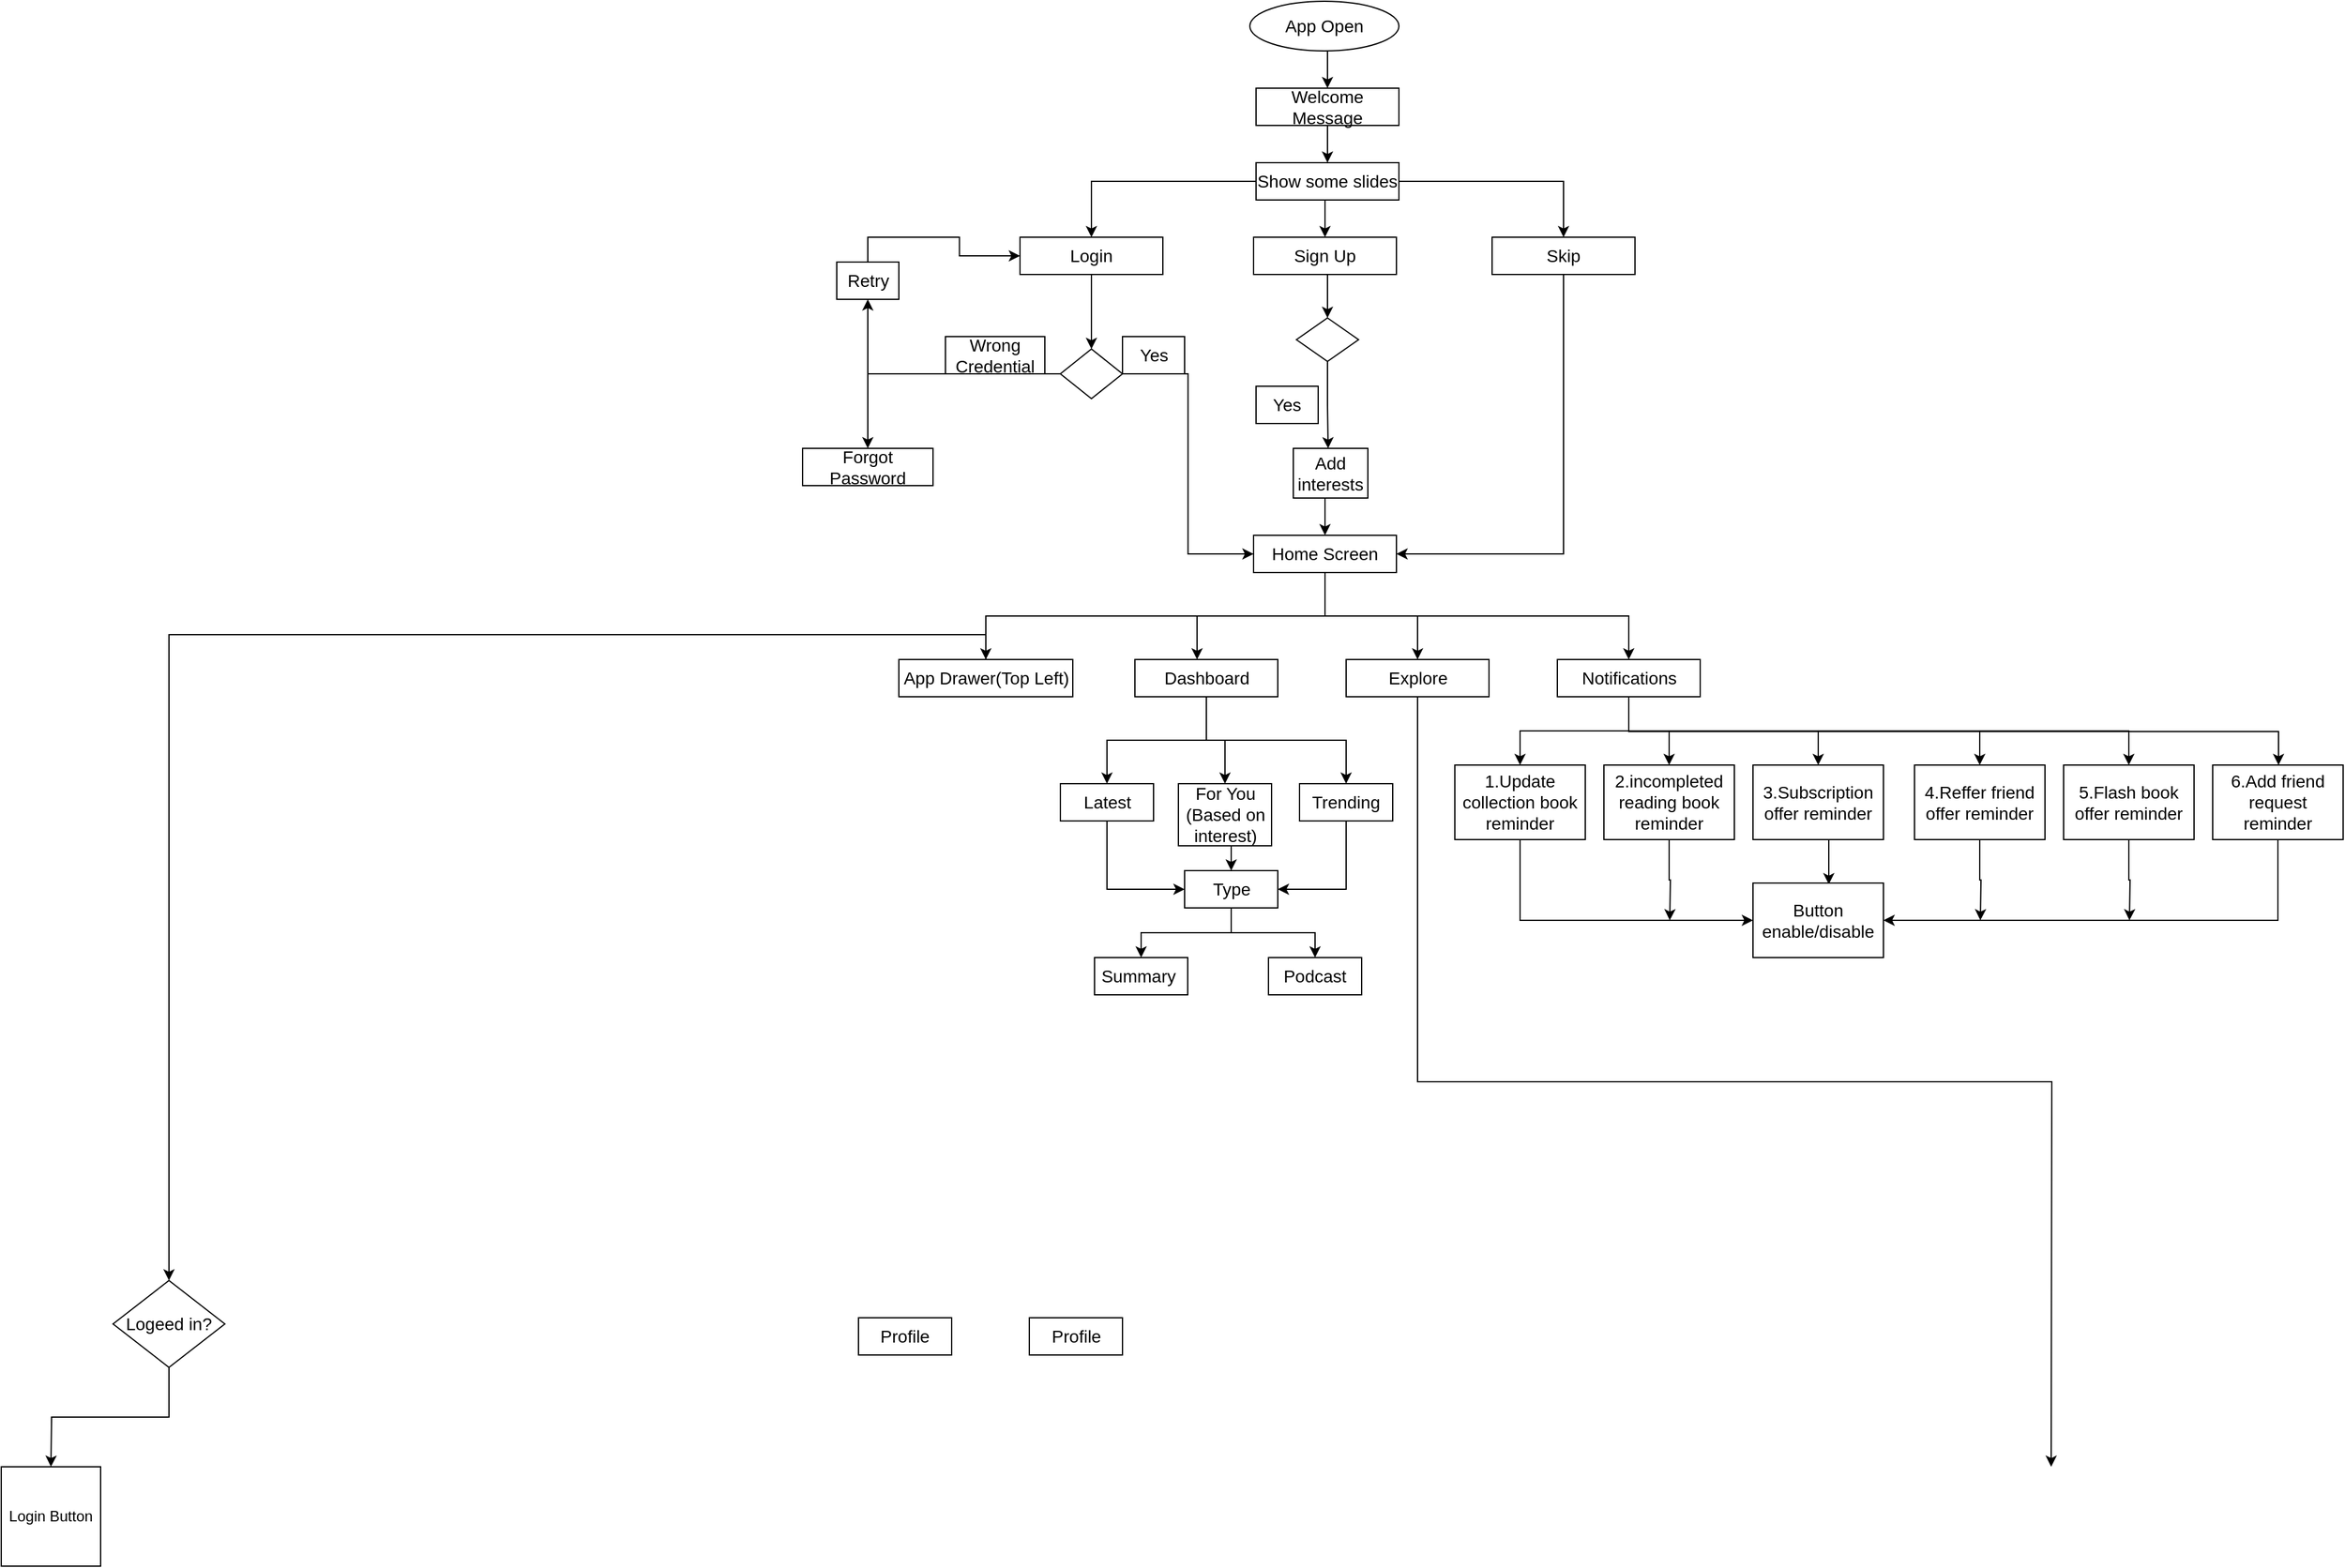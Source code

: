 <mxfile version="14.8.5" type="github">
  <diagram id="t7YS_TH_fgyImCrVqkUV" name="Page-1">
    <mxGraphModel dx="2468" dy="450" grid="1" gridSize="10" guides="1" tooltips="1" connect="1" arrows="1" fold="1" page="1" pageScale="1" pageWidth="1600" pageHeight="2000" math="0" shadow="0">
      <root>
        <mxCell id="0" />
        <mxCell id="1" parent="0" />
        <mxCell id="bzh6Z4zs26yQEtlKFoZD-1" style="edgeStyle=orthogonalEdgeStyle;rounded=0;orthogonalLoop=1;jettySize=auto;html=1;exitX=0.5;exitY=1;exitDx=0;exitDy=0;entryX=0.5;entryY=0;entryDx=0;entryDy=0;fontSize=14;" parent="1" source="bzh6Z4zs26yQEtlKFoZD-2" target="bzh6Z4zs26yQEtlKFoZD-4" edge="1">
          <mxGeometry relative="1" as="geometry" />
        </mxCell>
        <mxCell id="bzh6Z4zs26yQEtlKFoZD-2" value="&lt;font style=&quot;font-size: 14px;&quot;&gt;App Open&lt;/font&gt;" style="ellipse;whiteSpace=wrap;html=1;fontSize=14;" parent="1" vertex="1">
          <mxGeometry x="365" y="30" width="120" height="40" as="geometry" />
        </mxCell>
        <mxCell id="bzh6Z4zs26yQEtlKFoZD-3" style="edgeStyle=orthogonalEdgeStyle;rounded=0;orthogonalLoop=1;jettySize=auto;html=1;exitX=0.5;exitY=1;exitDx=0;exitDy=0;entryX=0.5;entryY=0;entryDx=0;entryDy=0;fontSize=14;" parent="1" source="bzh6Z4zs26yQEtlKFoZD-4" target="bzh6Z4zs26yQEtlKFoZD-13" edge="1">
          <mxGeometry relative="1" as="geometry" />
        </mxCell>
        <mxCell id="bzh6Z4zs26yQEtlKFoZD-4" value="Welcome Message" style="rounded=0;whiteSpace=wrap;html=1;fontSize=14;" parent="1" vertex="1">
          <mxGeometry x="370" y="100" width="115" height="30" as="geometry" />
        </mxCell>
        <mxCell id="bzh6Z4zs26yQEtlKFoZD-51" style="edgeStyle=orthogonalEdgeStyle;rounded=0;orthogonalLoop=1;jettySize=auto;html=1;exitX=0.5;exitY=1;exitDx=0;exitDy=0;entryX=0.5;entryY=0;entryDx=0;entryDy=0;" parent="1" source="bzh6Z4zs26yQEtlKFoZD-6" target="bzh6Z4zs26yQEtlKFoZD-42" edge="1">
          <mxGeometry relative="1" as="geometry" />
        </mxCell>
        <mxCell id="bzh6Z4zs26yQEtlKFoZD-6" value="Sign Up" style="rounded=0;whiteSpace=wrap;html=1;fontSize=14;" parent="1" vertex="1">
          <mxGeometry x="368" y="220" width="115" height="30" as="geometry" />
        </mxCell>
        <mxCell id="bzh6Z4zs26yQEtlKFoZD-28" style="edgeStyle=orthogonalEdgeStyle;rounded=0;orthogonalLoop=1;jettySize=auto;html=1;exitX=0.5;exitY=1;exitDx=0;exitDy=0;entryX=0.5;entryY=0;entryDx=0;entryDy=0;" parent="1" source="bzh6Z4zs26yQEtlKFoZD-8" target="bzh6Z4zs26yQEtlKFoZD-14" edge="1">
          <mxGeometry relative="1" as="geometry" />
        </mxCell>
        <mxCell id="bzh6Z4zs26yQEtlKFoZD-8" value="Login" style="rounded=0;whiteSpace=wrap;html=1;fontSize=14;" parent="1" vertex="1">
          <mxGeometry x="180" y="220" width="115" height="30" as="geometry" />
        </mxCell>
        <mxCell id="bzh6Z4zs26yQEtlKFoZD-56" style="edgeStyle=orthogonalEdgeStyle;rounded=0;orthogonalLoop=1;jettySize=auto;html=1;exitX=0.5;exitY=1;exitDx=0;exitDy=0;entryX=1;entryY=0.5;entryDx=0;entryDy=0;" parent="1" source="bzh6Z4zs26yQEtlKFoZD-9" target="bzh6Z4zs26yQEtlKFoZD-15" edge="1">
          <mxGeometry relative="1" as="geometry" />
        </mxCell>
        <mxCell id="bzh6Z4zs26yQEtlKFoZD-9" value="Skip" style="rounded=0;whiteSpace=wrap;html=1;fontSize=14;" parent="1" vertex="1">
          <mxGeometry x="560" y="220" width="115" height="30" as="geometry" />
        </mxCell>
        <mxCell id="bzh6Z4zs26yQEtlKFoZD-10" style="edgeStyle=orthogonalEdgeStyle;rounded=0;orthogonalLoop=1;jettySize=auto;html=1;exitX=0.5;exitY=1;exitDx=0;exitDy=0;entryX=0.5;entryY=0;entryDx=0;entryDy=0;fontSize=14;" parent="1" source="bzh6Z4zs26yQEtlKFoZD-13" target="bzh6Z4zs26yQEtlKFoZD-6" edge="1">
          <mxGeometry relative="1" as="geometry" />
        </mxCell>
        <mxCell id="bzh6Z4zs26yQEtlKFoZD-11" style="edgeStyle=orthogonalEdgeStyle;rounded=0;orthogonalLoop=1;jettySize=auto;html=1;exitX=0;exitY=0.5;exitDx=0;exitDy=0;fontSize=14;" parent="1" source="bzh6Z4zs26yQEtlKFoZD-13" target="bzh6Z4zs26yQEtlKFoZD-8" edge="1">
          <mxGeometry relative="1" as="geometry" />
        </mxCell>
        <mxCell id="bzh6Z4zs26yQEtlKFoZD-12" style="edgeStyle=orthogonalEdgeStyle;rounded=0;orthogonalLoop=1;jettySize=auto;html=1;exitX=1;exitY=0.5;exitDx=0;exitDy=0;entryX=0.5;entryY=0;entryDx=0;entryDy=0;fontSize=14;" parent="1" source="bzh6Z4zs26yQEtlKFoZD-13" target="bzh6Z4zs26yQEtlKFoZD-9" edge="1">
          <mxGeometry relative="1" as="geometry" />
        </mxCell>
        <mxCell id="bzh6Z4zs26yQEtlKFoZD-13" value="Show some slides" style="rounded=0;whiteSpace=wrap;html=1;fontSize=14;" parent="1" vertex="1">
          <mxGeometry x="370" y="160" width="115" height="30" as="geometry" />
        </mxCell>
        <mxCell id="bzh6Z4zs26yQEtlKFoZD-29" style="edgeStyle=orthogonalEdgeStyle;rounded=0;orthogonalLoop=1;jettySize=auto;html=1;exitX=1;exitY=0.5;exitDx=0;exitDy=0;entryX=0;entryY=0.5;entryDx=0;entryDy=0;" parent="1" source="bzh6Z4zs26yQEtlKFoZD-14" target="bzh6Z4zs26yQEtlKFoZD-15" edge="1">
          <mxGeometry relative="1" as="geometry" />
        </mxCell>
        <mxCell id="bzh6Z4zs26yQEtlKFoZD-38" style="edgeStyle=orthogonalEdgeStyle;rounded=0;orthogonalLoop=1;jettySize=auto;html=1;exitX=0;exitY=0.5;exitDx=0;exitDy=0;entryX=0.5;entryY=1;entryDx=0;entryDy=0;" parent="1" source="bzh6Z4zs26yQEtlKFoZD-14" target="bzh6Z4zs26yQEtlKFoZD-24" edge="1">
          <mxGeometry relative="1" as="geometry" />
        </mxCell>
        <mxCell id="bzh6Z4zs26yQEtlKFoZD-41" style="edgeStyle=orthogonalEdgeStyle;rounded=0;orthogonalLoop=1;jettySize=auto;html=1;exitX=0;exitY=0.5;exitDx=0;exitDy=0;entryX=0.5;entryY=0;entryDx=0;entryDy=0;" parent="1" source="bzh6Z4zs26yQEtlKFoZD-14" target="bzh6Z4zs26yQEtlKFoZD-20" edge="1">
          <mxGeometry relative="1" as="geometry" />
        </mxCell>
        <mxCell id="bzh6Z4zs26yQEtlKFoZD-14" value="" style="rhombus;whiteSpace=wrap;html=1;fontSize=14;" parent="1" vertex="1">
          <mxGeometry x="212.5" y="310" width="50" height="40" as="geometry" />
        </mxCell>
        <mxCell id="bzh6Z4zs26yQEtlKFoZD-48" style="edgeStyle=orthogonalEdgeStyle;rounded=0;orthogonalLoop=1;jettySize=auto;html=1;exitX=0.5;exitY=1;exitDx=0;exitDy=0;entryX=0.435;entryY=0;entryDx=0;entryDy=0;entryPerimeter=0;" parent="1" source="bzh6Z4zs26yQEtlKFoZD-15" target="bzh6Z4zs26yQEtlKFoZD-17" edge="1">
          <mxGeometry relative="1" as="geometry" />
        </mxCell>
        <mxCell id="bzh6Z4zs26yQEtlKFoZD-49" style="edgeStyle=orthogonalEdgeStyle;rounded=0;orthogonalLoop=1;jettySize=auto;html=1;exitX=0.5;exitY=1;exitDx=0;exitDy=0;entryX=0.5;entryY=0;entryDx=0;entryDy=0;" parent="1" source="bzh6Z4zs26yQEtlKFoZD-15" target="bzh6Z4zs26yQEtlKFoZD-18" edge="1">
          <mxGeometry relative="1" as="geometry" />
        </mxCell>
        <mxCell id="bzh6Z4zs26yQEtlKFoZD-50" style="edgeStyle=orthogonalEdgeStyle;rounded=0;orthogonalLoop=1;jettySize=auto;html=1;exitX=0.5;exitY=1;exitDx=0;exitDy=0;" parent="1" source="bzh6Z4zs26yQEtlKFoZD-15" target="bzh6Z4zs26yQEtlKFoZD-19" edge="1">
          <mxGeometry relative="1" as="geometry" />
        </mxCell>
        <mxCell id="bzh6Z4zs26yQEtlKFoZD-52" style="edgeStyle=orthogonalEdgeStyle;rounded=0;orthogonalLoop=1;jettySize=auto;html=1;exitX=0.5;exitY=1;exitDx=0;exitDy=0;entryX=0.5;entryY=0;entryDx=0;entryDy=0;" parent="1" source="bzh6Z4zs26yQEtlKFoZD-15" target="bzh6Z4zs26yQEtlKFoZD-16" edge="1">
          <mxGeometry relative="1" as="geometry" />
        </mxCell>
        <mxCell id="bzh6Z4zs26yQEtlKFoZD-15" value="Home Screen" style="rounded=0;whiteSpace=wrap;html=1;fontSize=14;" parent="1" vertex="1">
          <mxGeometry x="368" y="460" width="115" height="30" as="geometry" />
        </mxCell>
        <mxCell id="Yyq3qwDv4bJAUAs2qqaf-6" style="edgeStyle=orthogonalEdgeStyle;rounded=0;orthogonalLoop=1;jettySize=auto;html=1;exitX=0.5;exitY=0;exitDx=0;exitDy=0;entryX=0.5;entryY=0;entryDx=0;entryDy=0;" parent="1" source="bzh6Z4zs26yQEtlKFoZD-16" target="Yyq3qwDv4bJAUAs2qqaf-5" edge="1">
          <mxGeometry relative="1" as="geometry" />
        </mxCell>
        <mxCell id="bzh6Z4zs26yQEtlKFoZD-16" value="App Drawer(Top Left)" style="rounded=0;whiteSpace=wrap;html=1;fontSize=14;" parent="1" vertex="1">
          <mxGeometry x="82.5" y="560" width="140" height="30" as="geometry" />
        </mxCell>
        <mxCell id="bzh6Z4zs26yQEtlKFoZD-73" style="edgeStyle=orthogonalEdgeStyle;rounded=0;orthogonalLoop=1;jettySize=auto;html=1;exitX=0.5;exitY=1;exitDx=0;exitDy=0;entryX=0.5;entryY=0;entryDx=0;entryDy=0;" parent="1" source="bzh6Z4zs26yQEtlKFoZD-17" target="bzh6Z4zs26yQEtlKFoZD-57" edge="1">
          <mxGeometry relative="1" as="geometry" />
        </mxCell>
        <mxCell id="bzh6Z4zs26yQEtlKFoZD-74" style="edgeStyle=orthogonalEdgeStyle;rounded=0;orthogonalLoop=1;jettySize=auto;html=1;exitX=0.5;exitY=1;exitDx=0;exitDy=0;entryX=0.5;entryY=0;entryDx=0;entryDy=0;" parent="1" source="bzh6Z4zs26yQEtlKFoZD-17" target="bzh6Z4zs26yQEtlKFoZD-58" edge="1">
          <mxGeometry relative="1" as="geometry" />
        </mxCell>
        <mxCell id="bzh6Z4zs26yQEtlKFoZD-75" style="edgeStyle=orthogonalEdgeStyle;rounded=0;orthogonalLoop=1;jettySize=auto;html=1;exitX=0.5;exitY=1;exitDx=0;exitDy=0;" parent="1" source="bzh6Z4zs26yQEtlKFoZD-17" target="bzh6Z4zs26yQEtlKFoZD-59" edge="1">
          <mxGeometry relative="1" as="geometry" />
        </mxCell>
        <mxCell id="bzh6Z4zs26yQEtlKFoZD-17" value="Dashboard" style="rounded=0;whiteSpace=wrap;html=1;fontSize=14;" parent="1" vertex="1">
          <mxGeometry x="272.5" y="560" width="115" height="30" as="geometry" />
        </mxCell>
        <mxCell id="wWIskIW9nuBPbiDeu4u0-4" style="edgeStyle=orthogonalEdgeStyle;rounded=0;orthogonalLoop=1;jettySize=auto;html=1;exitX=0.5;exitY=1;exitDx=0;exitDy=0;" parent="1" source="bzh6Z4zs26yQEtlKFoZD-18" edge="1">
          <mxGeometry relative="1" as="geometry">
            <mxPoint x="1010" y="1210" as="targetPoint" />
          </mxGeometry>
        </mxCell>
        <mxCell id="bzh6Z4zs26yQEtlKFoZD-18" value="Explore&lt;br&gt;" style="rounded=0;whiteSpace=wrap;html=1;fontSize=14;" parent="1" vertex="1">
          <mxGeometry x="442.5" y="560" width="115" height="30" as="geometry" />
        </mxCell>
        <mxCell id="ZFwCGCAlG8eQkIa3_4RF-12" style="edgeStyle=orthogonalEdgeStyle;rounded=0;orthogonalLoop=1;jettySize=auto;html=1;exitX=0.5;exitY=1;exitDx=0;exitDy=0;" edge="1" parent="1" source="bzh6Z4zs26yQEtlKFoZD-19" target="ZFwCGCAlG8eQkIa3_4RF-6">
          <mxGeometry relative="1" as="geometry">
            <Array as="points">
              <mxPoint x="670" y="618" />
              <mxPoint x="1193" y="618" />
            </Array>
          </mxGeometry>
        </mxCell>
        <mxCell id="ZFwCGCAlG8eQkIa3_4RF-14" style="edgeStyle=orthogonalEdgeStyle;rounded=0;orthogonalLoop=1;jettySize=auto;html=1;exitX=0.5;exitY=1;exitDx=0;exitDy=0;entryX=0.5;entryY=0;entryDx=0;entryDy=0;" edge="1" parent="1" source="bzh6Z4zs26yQEtlKFoZD-19" target="ZFwCGCAlG8eQkIa3_4RF-1">
          <mxGeometry relative="1" as="geometry" />
        </mxCell>
        <mxCell id="ZFwCGCAlG8eQkIa3_4RF-15" style="edgeStyle=orthogonalEdgeStyle;rounded=0;orthogonalLoop=1;jettySize=auto;html=1;exitX=0.5;exitY=1;exitDx=0;exitDy=0;" edge="1" parent="1" source="bzh6Z4zs26yQEtlKFoZD-19" target="ZFwCGCAlG8eQkIa3_4RF-2">
          <mxGeometry relative="1" as="geometry" />
        </mxCell>
        <mxCell id="ZFwCGCAlG8eQkIa3_4RF-16" style="edgeStyle=orthogonalEdgeStyle;rounded=0;orthogonalLoop=1;jettySize=auto;html=1;exitX=0.5;exitY=1;exitDx=0;exitDy=0;" edge="1" parent="1" source="bzh6Z4zs26yQEtlKFoZD-19" target="ZFwCGCAlG8eQkIa3_4RF-3">
          <mxGeometry relative="1" as="geometry" />
        </mxCell>
        <mxCell id="ZFwCGCAlG8eQkIa3_4RF-17" style="edgeStyle=orthogonalEdgeStyle;rounded=0;orthogonalLoop=1;jettySize=auto;html=1;exitX=0.5;exitY=1;exitDx=0;exitDy=0;entryX=0.5;entryY=0;entryDx=0;entryDy=0;" edge="1" parent="1" source="bzh6Z4zs26yQEtlKFoZD-19" target="ZFwCGCAlG8eQkIa3_4RF-4">
          <mxGeometry relative="1" as="geometry" />
        </mxCell>
        <mxCell id="ZFwCGCAlG8eQkIa3_4RF-18" style="edgeStyle=orthogonalEdgeStyle;rounded=0;orthogonalLoop=1;jettySize=auto;html=1;exitX=0.5;exitY=1;exitDx=0;exitDy=0;" edge="1" parent="1" source="bzh6Z4zs26yQEtlKFoZD-19" target="ZFwCGCAlG8eQkIa3_4RF-5">
          <mxGeometry relative="1" as="geometry" />
        </mxCell>
        <mxCell id="bzh6Z4zs26yQEtlKFoZD-19" value="Notifications" style="rounded=0;whiteSpace=wrap;html=1;fontSize=14;" parent="1" vertex="1">
          <mxGeometry x="612.5" y="560" width="115" height="30" as="geometry" />
        </mxCell>
        <mxCell id="bzh6Z4zs26yQEtlKFoZD-20" value="Forgot Password" style="rounded=0;whiteSpace=wrap;html=1;fontSize=14;" parent="1" vertex="1">
          <mxGeometry x="5" y="390" width="105" height="30" as="geometry" />
        </mxCell>
        <mxCell id="bzh6Z4zs26yQEtlKFoZD-39" style="edgeStyle=orthogonalEdgeStyle;rounded=0;orthogonalLoop=1;jettySize=auto;html=1;exitX=0.5;exitY=0;exitDx=0;exitDy=0;entryX=0;entryY=0.5;entryDx=0;entryDy=0;" parent="1" source="bzh6Z4zs26yQEtlKFoZD-24" target="bzh6Z4zs26yQEtlKFoZD-8" edge="1">
          <mxGeometry relative="1" as="geometry" />
        </mxCell>
        <mxCell id="bzh6Z4zs26yQEtlKFoZD-24" value="Retry" style="rounded=0;whiteSpace=wrap;html=1;fontSize=14;" parent="1" vertex="1">
          <mxGeometry x="32.5" y="240" width="50" height="30" as="geometry" />
        </mxCell>
        <mxCell id="bzh6Z4zs26yQEtlKFoZD-33" value="Yes" style="rounded=0;whiteSpace=wrap;html=1;fontSize=14;" parent="1" vertex="1">
          <mxGeometry x="262.5" y="300" width="50" height="30" as="geometry" />
        </mxCell>
        <mxCell id="bzh6Z4zs26yQEtlKFoZD-37" value="Wrong Credential" style="rounded=0;whiteSpace=wrap;html=1;fontSize=14;" parent="1" vertex="1">
          <mxGeometry x="120" y="300" width="80" height="30" as="geometry" />
        </mxCell>
        <mxCell id="bzh6Z4zs26yQEtlKFoZD-55" style="edgeStyle=orthogonalEdgeStyle;rounded=0;orthogonalLoop=1;jettySize=auto;html=1;exitX=0.5;exitY=1;exitDx=0;exitDy=0;entryX=0.467;entryY=0;entryDx=0;entryDy=0;entryPerimeter=0;" parent="1" source="bzh6Z4zs26yQEtlKFoZD-42" target="bzh6Z4zs26yQEtlKFoZD-53" edge="1">
          <mxGeometry relative="1" as="geometry">
            <mxPoint x="428" y="380" as="targetPoint" />
          </mxGeometry>
        </mxCell>
        <mxCell id="bzh6Z4zs26yQEtlKFoZD-42" value="" style="rhombus;whiteSpace=wrap;html=1;fontSize=14;" parent="1" vertex="1">
          <mxGeometry x="402.5" y="285" width="50" height="35" as="geometry" />
        </mxCell>
        <mxCell id="bzh6Z4zs26yQEtlKFoZD-46" value="Yes" style="rounded=0;whiteSpace=wrap;html=1;fontSize=14;" parent="1" vertex="1">
          <mxGeometry x="370" y="340" width="50" height="30" as="geometry" />
        </mxCell>
        <mxCell id="bzh6Z4zs26yQEtlKFoZD-54" style="edgeStyle=orthogonalEdgeStyle;rounded=0;orthogonalLoop=1;jettySize=auto;html=1;exitX=0.5;exitY=1;exitDx=0;exitDy=0;entryX=0.5;entryY=0;entryDx=0;entryDy=0;" parent="1" source="bzh6Z4zs26yQEtlKFoZD-53" target="bzh6Z4zs26yQEtlKFoZD-15" edge="1">
          <mxGeometry relative="1" as="geometry" />
        </mxCell>
        <mxCell id="bzh6Z4zs26yQEtlKFoZD-53" value="Add interests" style="rounded=0;whiteSpace=wrap;html=1;fontSize=14;" parent="1" vertex="1">
          <mxGeometry x="400" y="390" width="60" height="40" as="geometry" />
        </mxCell>
        <mxCell id="bzh6Z4zs26yQEtlKFoZD-67" style="edgeStyle=orthogonalEdgeStyle;rounded=0;orthogonalLoop=1;jettySize=auto;html=1;exitX=0.5;exitY=1;exitDx=0;exitDy=0;entryX=0;entryY=0.5;entryDx=0;entryDy=0;" parent="1" source="bzh6Z4zs26yQEtlKFoZD-57" target="bzh6Z4zs26yQEtlKFoZD-66" edge="1">
          <mxGeometry relative="1" as="geometry" />
        </mxCell>
        <mxCell id="bzh6Z4zs26yQEtlKFoZD-57" value="Latest" style="rounded=0;whiteSpace=wrap;html=1;fontSize=14;" parent="1" vertex="1">
          <mxGeometry x="212.5" y="660" width="75" height="30" as="geometry" />
        </mxCell>
        <mxCell id="bzh6Z4zs26yQEtlKFoZD-68" style="edgeStyle=orthogonalEdgeStyle;rounded=0;orthogonalLoop=1;jettySize=auto;html=1;exitX=0.5;exitY=1;exitDx=0;exitDy=0;entryX=0.5;entryY=0;entryDx=0;entryDy=0;" parent="1" source="bzh6Z4zs26yQEtlKFoZD-58" target="bzh6Z4zs26yQEtlKFoZD-66" edge="1">
          <mxGeometry relative="1" as="geometry" />
        </mxCell>
        <mxCell id="bzh6Z4zs26yQEtlKFoZD-58" value="For You&lt;br&gt;(Based on interest)" style="rounded=0;whiteSpace=wrap;html=1;fontSize=14;" parent="1" vertex="1">
          <mxGeometry x="307.5" y="660" width="75" height="50" as="geometry" />
        </mxCell>
        <mxCell id="bzh6Z4zs26yQEtlKFoZD-69" style="edgeStyle=orthogonalEdgeStyle;rounded=0;orthogonalLoop=1;jettySize=auto;html=1;exitX=0.5;exitY=1;exitDx=0;exitDy=0;entryX=1;entryY=0.5;entryDx=0;entryDy=0;" parent="1" source="bzh6Z4zs26yQEtlKFoZD-59" target="bzh6Z4zs26yQEtlKFoZD-66" edge="1">
          <mxGeometry relative="1" as="geometry" />
        </mxCell>
        <mxCell id="bzh6Z4zs26yQEtlKFoZD-59" value="Trending" style="rounded=0;whiteSpace=wrap;html=1;fontSize=14;" parent="1" vertex="1">
          <mxGeometry x="405" y="660" width="75" height="30" as="geometry" />
        </mxCell>
        <mxCell id="bzh6Z4zs26yQEtlKFoZD-60" value="Summary&lt;span style=&quot;white-space: pre&quot;&gt; &lt;/span&gt;" style="rounded=0;whiteSpace=wrap;html=1;fontSize=14;" parent="1" vertex="1">
          <mxGeometry x="240" y="800" width="75" height="30" as="geometry" />
        </mxCell>
        <mxCell id="bzh6Z4zs26yQEtlKFoZD-61" value="Podcast" style="rounded=0;whiteSpace=wrap;html=1;fontSize=14;" parent="1" vertex="1">
          <mxGeometry x="380" y="800" width="75" height="30" as="geometry" />
        </mxCell>
        <mxCell id="bzh6Z4zs26yQEtlKFoZD-71" style="edgeStyle=orthogonalEdgeStyle;rounded=0;orthogonalLoop=1;jettySize=auto;html=1;exitX=0.5;exitY=1;exitDx=0;exitDy=0;entryX=0.5;entryY=0;entryDx=0;entryDy=0;" parent="1" source="bzh6Z4zs26yQEtlKFoZD-66" target="bzh6Z4zs26yQEtlKFoZD-60" edge="1">
          <mxGeometry relative="1" as="geometry" />
        </mxCell>
        <mxCell id="bzh6Z4zs26yQEtlKFoZD-72" style="edgeStyle=orthogonalEdgeStyle;rounded=0;orthogonalLoop=1;jettySize=auto;html=1;exitX=0.5;exitY=1;exitDx=0;exitDy=0;entryX=0.5;entryY=0;entryDx=0;entryDy=0;" parent="1" source="bzh6Z4zs26yQEtlKFoZD-66" target="bzh6Z4zs26yQEtlKFoZD-61" edge="1">
          <mxGeometry relative="1" as="geometry" />
        </mxCell>
        <mxCell id="bzh6Z4zs26yQEtlKFoZD-66" value="Type" style="rounded=0;whiteSpace=wrap;html=1;fontSize=14;" parent="1" vertex="1">
          <mxGeometry x="312.5" y="730" width="75" height="30" as="geometry" />
        </mxCell>
        <mxCell id="wWIskIW9nuBPbiDeu4u0-2" value="Profile" style="rounded=0;whiteSpace=wrap;html=1;fontSize=14;" parent="1" vertex="1">
          <mxGeometry x="50" y="1090" width="75" height="30" as="geometry" />
        </mxCell>
        <mxCell id="wWIskIW9nuBPbiDeu4u0-3" value="Profile" style="rounded=0;whiteSpace=wrap;html=1;fontSize=14;" parent="1" vertex="1">
          <mxGeometry x="187.5" y="1090" width="75" height="30" as="geometry" />
        </mxCell>
        <mxCell id="Yyq3qwDv4bJAUAs2qqaf-7" style="edgeStyle=orthogonalEdgeStyle;rounded=0;orthogonalLoop=1;jettySize=auto;html=1;exitX=0.5;exitY=1;exitDx=0;exitDy=0;" parent="1" source="Yyq3qwDv4bJAUAs2qqaf-5" edge="1">
          <mxGeometry relative="1" as="geometry">
            <mxPoint x="-600" y="1210" as="targetPoint" />
          </mxGeometry>
        </mxCell>
        <mxCell id="Yyq3qwDv4bJAUAs2qqaf-5" value="&lt;font style=&quot;font-size: 14px&quot;&gt;Logeed in?&lt;/font&gt;" style="rhombus;whiteSpace=wrap;html=1;" parent="1" vertex="1">
          <mxGeometry x="-550" y="1060" width="90" height="70" as="geometry" />
        </mxCell>
        <mxCell id="Yyq3qwDv4bJAUAs2qqaf-8" value="Login Button" style="whiteSpace=wrap;html=1;aspect=fixed;" parent="1" vertex="1">
          <mxGeometry x="-640" y="1210" width="80" height="80" as="geometry" />
        </mxCell>
        <mxCell id="ZFwCGCAlG8eQkIa3_4RF-21" style="edgeStyle=orthogonalEdgeStyle;rounded=0;orthogonalLoop=1;jettySize=auto;html=1;exitX=0.5;exitY=1;exitDx=0;exitDy=0;entryX=0;entryY=0.5;entryDx=0;entryDy=0;" edge="1" parent="1" source="ZFwCGCAlG8eQkIa3_4RF-1" target="ZFwCGCAlG8eQkIa3_4RF-19">
          <mxGeometry relative="1" as="geometry" />
        </mxCell>
        <mxCell id="ZFwCGCAlG8eQkIa3_4RF-1" value="1.Update collection book reminder" style="rounded=0;whiteSpace=wrap;html=1;fontSize=14;" vertex="1" parent="1">
          <mxGeometry x="530" y="645" width="105" height="60" as="geometry" />
        </mxCell>
        <mxCell id="ZFwCGCAlG8eQkIa3_4RF-22" style="edgeStyle=orthogonalEdgeStyle;rounded=0;orthogonalLoop=1;jettySize=auto;html=1;exitX=0.5;exitY=1;exitDx=0;exitDy=0;" edge="1" parent="1" source="ZFwCGCAlG8eQkIa3_4RF-2">
          <mxGeometry relative="1" as="geometry">
            <mxPoint x="703" y="770" as="targetPoint" />
          </mxGeometry>
        </mxCell>
        <mxCell id="ZFwCGCAlG8eQkIa3_4RF-2" value="2.incompleted reading book reminder" style="rounded=0;whiteSpace=wrap;html=1;fontSize=14;" vertex="1" parent="1">
          <mxGeometry x="650" y="645" width="105" height="60" as="geometry" />
        </mxCell>
        <mxCell id="ZFwCGCAlG8eQkIa3_4RF-24" style="edgeStyle=orthogonalEdgeStyle;rounded=0;orthogonalLoop=1;jettySize=auto;html=1;exitX=0.5;exitY=1;exitDx=0;exitDy=0;entryX=0.581;entryY=0.017;entryDx=0;entryDy=0;entryPerimeter=0;" edge="1" parent="1" source="ZFwCGCAlG8eQkIa3_4RF-3" target="ZFwCGCAlG8eQkIa3_4RF-19">
          <mxGeometry relative="1" as="geometry" />
        </mxCell>
        <mxCell id="ZFwCGCAlG8eQkIa3_4RF-3" value="3.Subscription offer reminder" style="rounded=0;whiteSpace=wrap;html=1;fontSize=14;" vertex="1" parent="1">
          <mxGeometry x="770" y="645" width="105" height="60" as="geometry" />
        </mxCell>
        <mxCell id="ZFwCGCAlG8eQkIa3_4RF-31" style="edgeStyle=orthogonalEdgeStyle;rounded=0;orthogonalLoop=1;jettySize=auto;html=1;exitX=0.5;exitY=1;exitDx=0;exitDy=0;" edge="1" parent="1" source="ZFwCGCAlG8eQkIa3_4RF-4">
          <mxGeometry relative="1" as="geometry">
            <mxPoint x="953" y="770" as="targetPoint" />
          </mxGeometry>
        </mxCell>
        <mxCell id="ZFwCGCAlG8eQkIa3_4RF-4" value="4.Reffer friend offer reminder" style="rounded=0;whiteSpace=wrap;html=1;fontSize=14;" vertex="1" parent="1">
          <mxGeometry x="900" y="645" width="105" height="60" as="geometry" />
        </mxCell>
        <mxCell id="ZFwCGCAlG8eQkIa3_4RF-30" style="edgeStyle=orthogonalEdgeStyle;rounded=0;orthogonalLoop=1;jettySize=auto;html=1;exitX=0.5;exitY=1;exitDx=0;exitDy=0;" edge="1" parent="1" source="ZFwCGCAlG8eQkIa3_4RF-5">
          <mxGeometry relative="1" as="geometry">
            <mxPoint x="1073" y="770" as="targetPoint" />
          </mxGeometry>
        </mxCell>
        <mxCell id="ZFwCGCAlG8eQkIa3_4RF-5" value="5.Flash book offer reminder" style="rounded=0;whiteSpace=wrap;html=1;fontSize=14;" vertex="1" parent="1">
          <mxGeometry x="1020" y="645" width="105" height="60" as="geometry" />
        </mxCell>
        <mxCell id="ZFwCGCAlG8eQkIa3_4RF-29" style="edgeStyle=orthogonalEdgeStyle;rounded=0;orthogonalLoop=1;jettySize=auto;html=1;exitX=0.5;exitY=1;exitDx=0;exitDy=0;entryX=1;entryY=0.5;entryDx=0;entryDy=0;" edge="1" parent="1" source="ZFwCGCAlG8eQkIa3_4RF-6" target="ZFwCGCAlG8eQkIa3_4RF-19">
          <mxGeometry relative="1" as="geometry" />
        </mxCell>
        <mxCell id="ZFwCGCAlG8eQkIa3_4RF-6" value="6.Add friend request reminder" style="rounded=0;whiteSpace=wrap;html=1;fontSize=14;" vertex="1" parent="1">
          <mxGeometry x="1140" y="645" width="105" height="60" as="geometry" />
        </mxCell>
        <mxCell id="ZFwCGCAlG8eQkIa3_4RF-19" value="Button&lt;br&gt;enable/disable" style="rounded=0;whiteSpace=wrap;html=1;fontSize=14;" vertex="1" parent="1">
          <mxGeometry x="770" y="740" width="105" height="60" as="geometry" />
        </mxCell>
      </root>
    </mxGraphModel>
  </diagram>
</mxfile>
